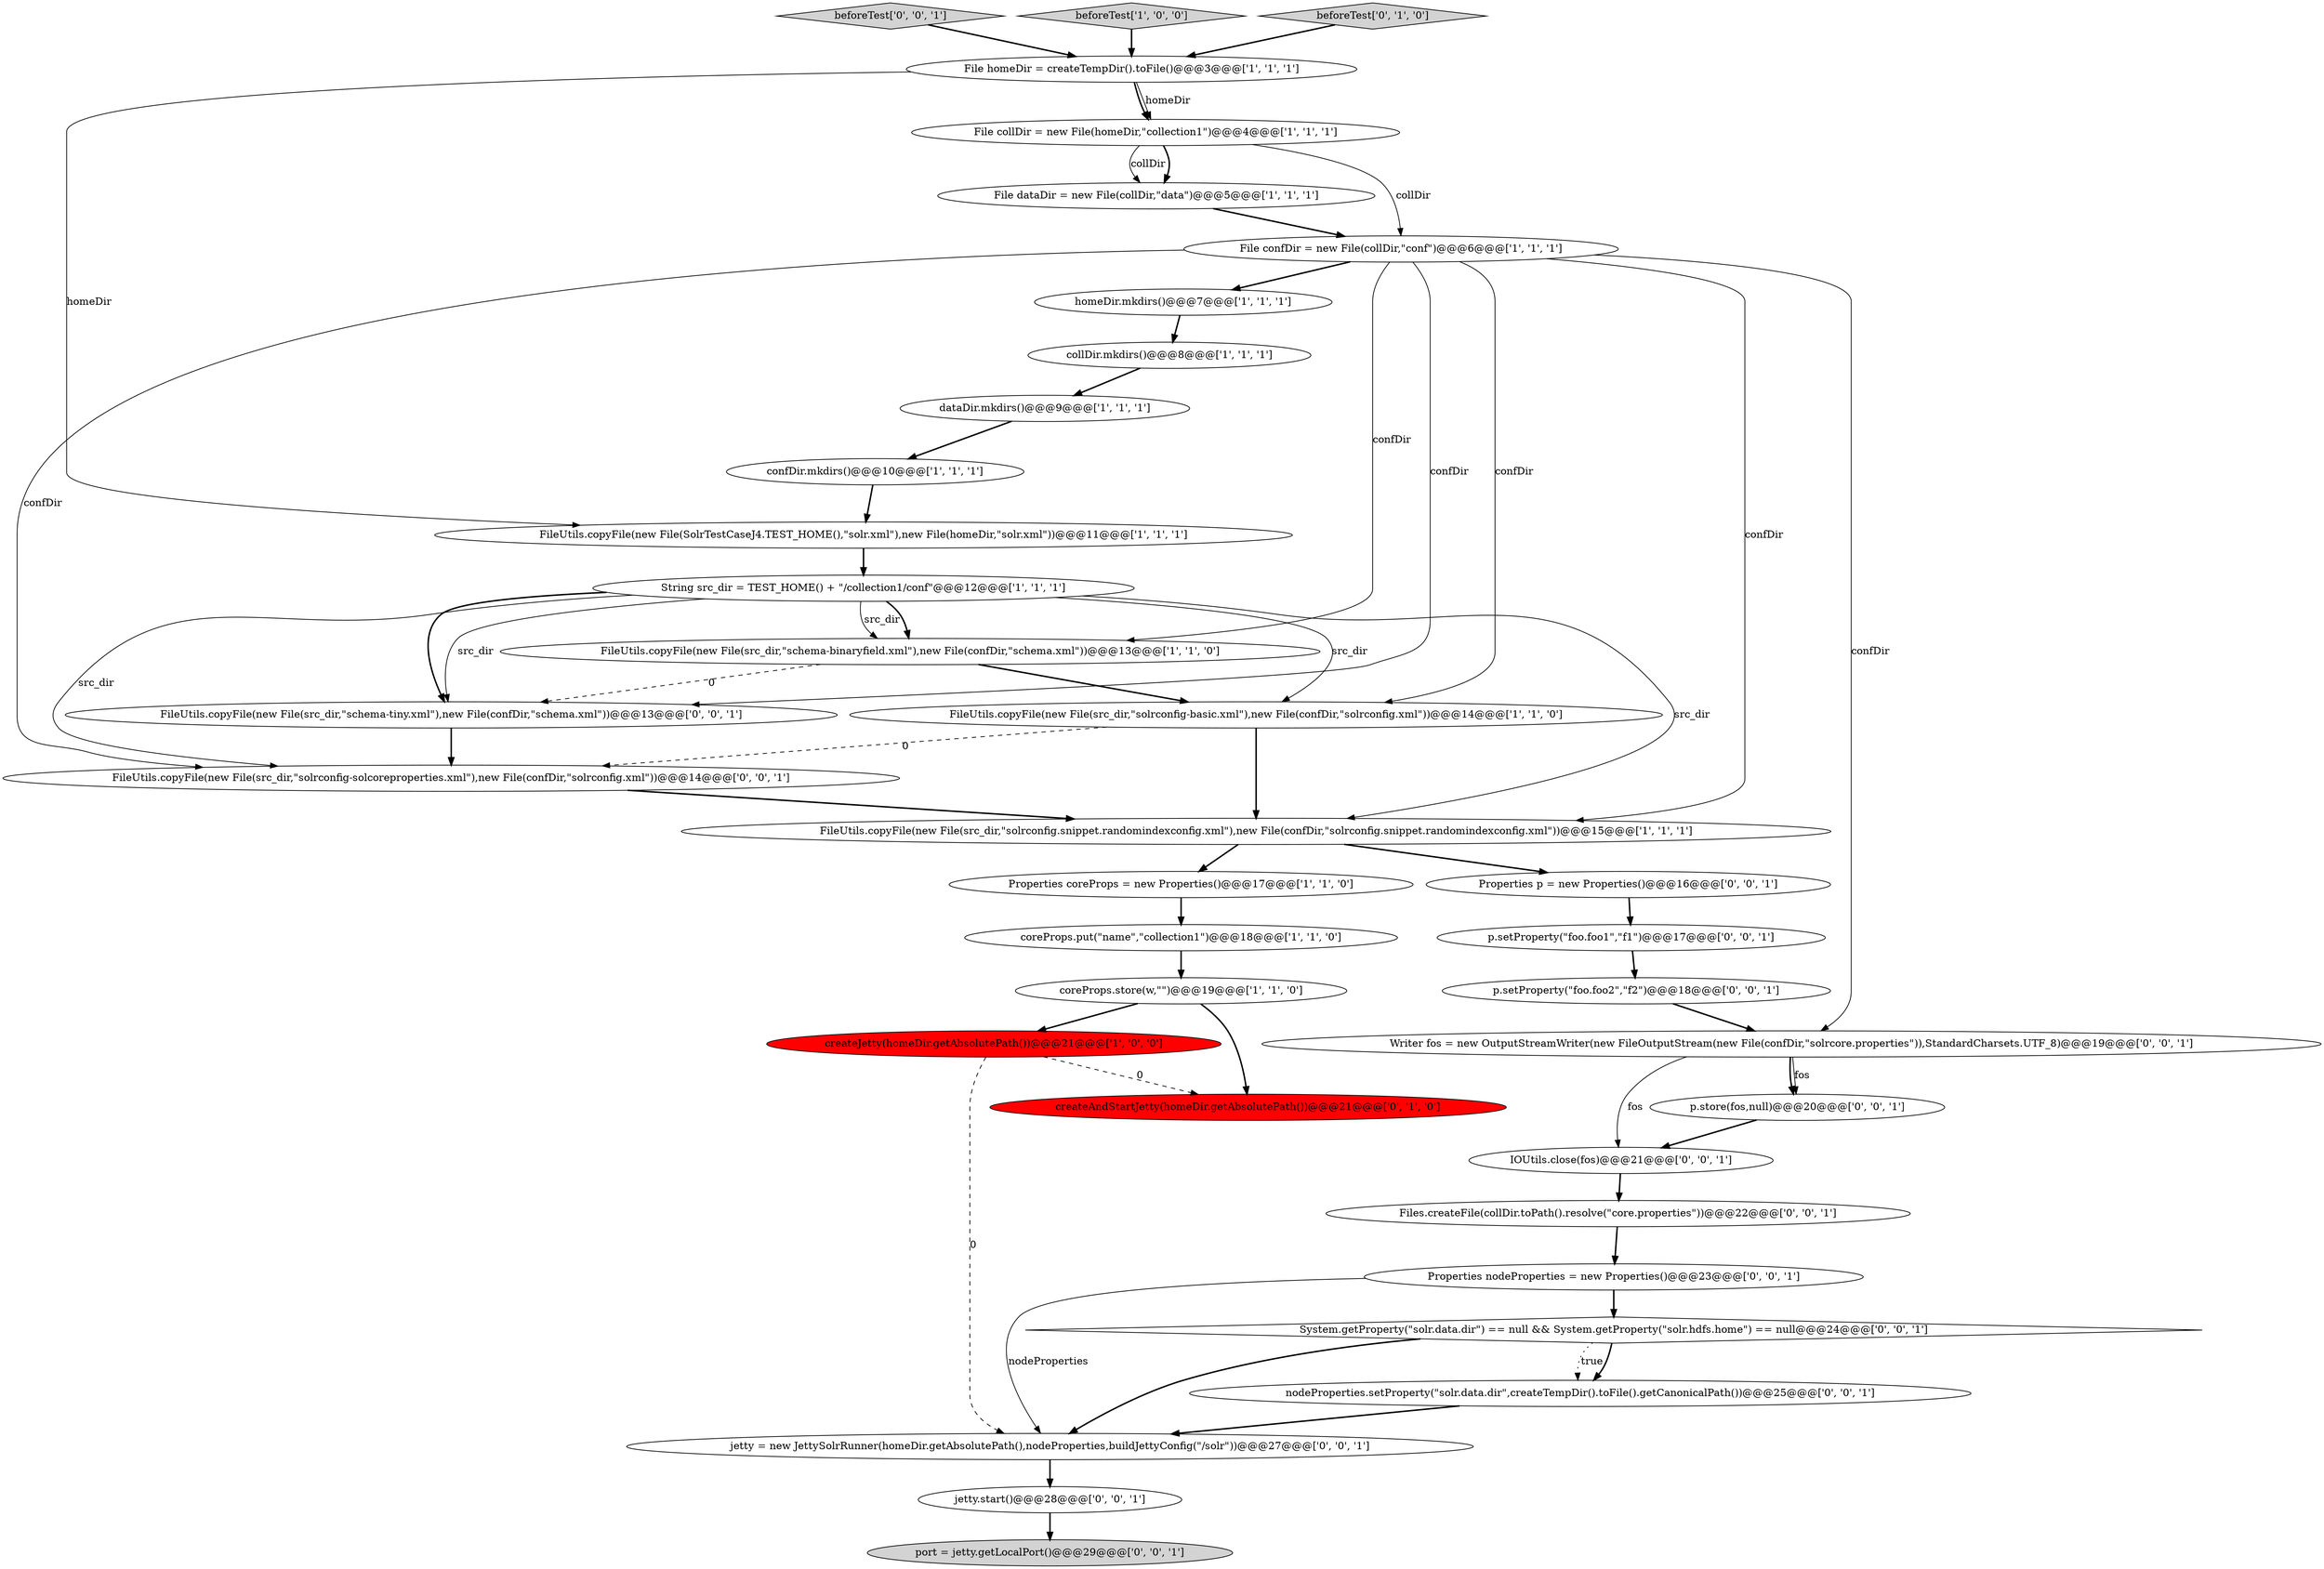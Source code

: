 digraph {
14 [style = filled, label = "File confDir = new File(collDir,\"conf\")@@@6@@@['1', '1', '1']", fillcolor = white, shape = ellipse image = "AAA0AAABBB1BBB"];
20 [style = filled, label = "beforeTest['0', '0', '1']", fillcolor = lightgray, shape = diamond image = "AAA0AAABBB3BBB"];
16 [style = filled, label = "String src_dir = TEST_HOME() + \"/collection1/conf\"@@@12@@@['1', '1', '1']", fillcolor = white, shape = ellipse image = "AAA0AAABBB1BBB"];
3 [style = filled, label = "dataDir.mkdirs()@@@9@@@['1', '1', '1']", fillcolor = white, shape = ellipse image = "AAA0AAABBB1BBB"];
33 [style = filled, label = "nodeProperties.setProperty(\"solr.data.dir\",createTempDir().toFile().getCanonicalPath())@@@25@@@['0', '0', '1']", fillcolor = white, shape = ellipse image = "AAA0AAABBB3BBB"];
11 [style = filled, label = "FileUtils.copyFile(new File(src_dir,\"solrconfig.snippet.randomindexconfig.xml\"),new File(confDir,\"solrconfig.snippet.randomindexconfig.xml\"))@@@15@@@['1', '1', '1']", fillcolor = white, shape = ellipse image = "AAA0AAABBB1BBB"];
22 [style = filled, label = "p.setProperty(\"foo.foo1\",\"f1\")@@@17@@@['0', '0', '1']", fillcolor = white, shape = ellipse image = "AAA0AAABBB3BBB"];
10 [style = filled, label = "FileUtils.copyFile(new File(SolrTestCaseJ4.TEST_HOME(),\"solr.xml\"),new File(homeDir,\"solr.xml\"))@@@11@@@['1', '1', '1']", fillcolor = white, shape = ellipse image = "AAA0AAABBB1BBB"];
29 [style = filled, label = "Properties nodeProperties = new Properties()@@@23@@@['0', '0', '1']", fillcolor = white, shape = ellipse image = "AAA0AAABBB3BBB"];
21 [style = filled, label = "port = jetty.getLocalPort()@@@29@@@['0', '0', '1']", fillcolor = lightgray, shape = ellipse image = "AAA0AAABBB3BBB"];
24 [style = filled, label = "Writer fos = new OutputStreamWriter(new FileOutputStream(new File(confDir,\"solrcore.properties\")),StandardCharsets.UTF_8)@@@19@@@['0', '0', '1']", fillcolor = white, shape = ellipse image = "AAA0AAABBB3BBB"];
4 [style = filled, label = "File collDir = new File(homeDir,\"collection1\")@@@4@@@['1', '1', '1']", fillcolor = white, shape = ellipse image = "AAA0AAABBB1BBB"];
6 [style = filled, label = "FileUtils.copyFile(new File(src_dir,\"solrconfig-basic.xml\"),new File(confDir,\"solrconfig.xml\"))@@@14@@@['1', '1', '0']", fillcolor = white, shape = ellipse image = "AAA0AAABBB1BBB"];
26 [style = filled, label = "IOUtils.close(fos)@@@21@@@['0', '0', '1']", fillcolor = white, shape = ellipse image = "AAA0AAABBB3BBB"];
0 [style = filled, label = "coreProps.put(\"name\",\"collection1\")@@@18@@@['1', '1', '0']", fillcolor = white, shape = ellipse image = "AAA0AAABBB1BBB"];
8 [style = filled, label = "beforeTest['1', '0', '0']", fillcolor = lightgray, shape = diamond image = "AAA0AAABBB1BBB"];
19 [style = filled, label = "beforeTest['0', '1', '0']", fillcolor = lightgray, shape = diamond image = "AAA0AAABBB2BBB"];
18 [style = filled, label = "createAndStartJetty(homeDir.getAbsolutePath())@@@21@@@['0', '1', '0']", fillcolor = red, shape = ellipse image = "AAA1AAABBB2BBB"];
17 [style = filled, label = "coreProps.store(w,\"\")@@@19@@@['1', '1', '0']", fillcolor = white, shape = ellipse image = "AAA0AAABBB1BBB"];
2 [style = filled, label = "Properties coreProps = new Properties()@@@17@@@['1', '1', '0']", fillcolor = white, shape = ellipse image = "AAA0AAABBB1BBB"];
28 [style = filled, label = "System.getProperty(\"solr.data.dir\") == null && System.getProperty(\"solr.hdfs.home\") == null@@@24@@@['0', '0', '1']", fillcolor = white, shape = diamond image = "AAA0AAABBB3BBB"];
12 [style = filled, label = "FileUtils.copyFile(new File(src_dir,\"schema-binaryfield.xml\"),new File(confDir,\"schema.xml\"))@@@13@@@['1', '1', '0']", fillcolor = white, shape = ellipse image = "AAA0AAABBB1BBB"];
27 [style = filled, label = "Files.createFile(collDir.toPath().resolve(\"core.properties\"))@@@22@@@['0', '0', '1']", fillcolor = white, shape = ellipse image = "AAA0AAABBB3BBB"];
13 [style = filled, label = "collDir.mkdirs()@@@8@@@['1', '1', '1']", fillcolor = white, shape = ellipse image = "AAA0AAABBB1BBB"];
34 [style = filled, label = "jetty.start()@@@28@@@['0', '0', '1']", fillcolor = white, shape = ellipse image = "AAA0AAABBB3BBB"];
23 [style = filled, label = "FileUtils.copyFile(new File(src_dir,\"solrconfig-solcoreproperties.xml\"),new File(confDir,\"solrconfig.xml\"))@@@14@@@['0', '0', '1']", fillcolor = white, shape = ellipse image = "AAA0AAABBB3BBB"];
5 [style = filled, label = "homeDir.mkdirs()@@@7@@@['1', '1', '1']", fillcolor = white, shape = ellipse image = "AAA0AAABBB1BBB"];
35 [style = filled, label = "FileUtils.copyFile(new File(src_dir,\"schema-tiny.xml\"),new File(confDir,\"schema.xml\"))@@@13@@@['0', '0', '1']", fillcolor = white, shape = ellipse image = "AAA0AAABBB3BBB"];
7 [style = filled, label = "File homeDir = createTempDir().toFile()@@@3@@@['1', '1', '1']", fillcolor = white, shape = ellipse image = "AAA0AAABBB1BBB"];
25 [style = filled, label = "p.store(fos,null)@@@20@@@['0', '0', '1']", fillcolor = white, shape = ellipse image = "AAA0AAABBB3BBB"];
31 [style = filled, label = "jetty = new JettySolrRunner(homeDir.getAbsolutePath(),nodeProperties,buildJettyConfig(\"/solr\"))@@@27@@@['0', '0', '1']", fillcolor = white, shape = ellipse image = "AAA0AAABBB3BBB"];
9 [style = filled, label = "File dataDir = new File(collDir,\"data\")@@@5@@@['1', '1', '1']", fillcolor = white, shape = ellipse image = "AAA0AAABBB1BBB"];
1 [style = filled, label = "createJetty(homeDir.getAbsolutePath())@@@21@@@['1', '0', '0']", fillcolor = red, shape = ellipse image = "AAA1AAABBB1BBB"];
30 [style = filled, label = "Properties p = new Properties()@@@16@@@['0', '0', '1']", fillcolor = white, shape = ellipse image = "AAA0AAABBB3BBB"];
15 [style = filled, label = "confDir.mkdirs()@@@10@@@['1', '1', '1']", fillcolor = white, shape = ellipse image = "AAA0AAABBB1BBB"];
32 [style = filled, label = "p.setProperty(\"foo.foo2\",\"f2\")@@@18@@@['0', '0', '1']", fillcolor = white, shape = ellipse image = "AAA0AAABBB3BBB"];
4->9 [style = bold, label=""];
15->10 [style = bold, label=""];
30->22 [style = bold, label=""];
14->24 [style = solid, label="confDir"];
17->1 [style = bold, label=""];
4->14 [style = solid, label="collDir"];
12->35 [style = dashed, label="0"];
7->10 [style = solid, label="homeDir"];
16->11 [style = solid, label="src_dir"];
0->17 [style = bold, label=""];
28->33 [style = dotted, label="true"];
1->31 [style = dashed, label="0"];
28->31 [style = bold, label=""];
7->4 [style = solid, label="homeDir"];
14->35 [style = solid, label="confDir"];
14->12 [style = solid, label="confDir"];
22->32 [style = bold, label=""];
3->15 [style = bold, label=""];
1->18 [style = dashed, label="0"];
7->4 [style = bold, label=""];
12->6 [style = bold, label=""];
34->21 [style = bold, label=""];
11->2 [style = bold, label=""];
8->7 [style = bold, label=""];
14->23 [style = solid, label="confDir"];
31->34 [style = bold, label=""];
24->25 [style = solid, label="fos"];
29->28 [style = bold, label=""];
16->12 [style = solid, label="src_dir"];
35->23 [style = bold, label=""];
26->27 [style = bold, label=""];
2->0 [style = bold, label=""];
28->33 [style = bold, label=""];
13->3 [style = bold, label=""];
14->11 [style = solid, label="confDir"];
10->16 [style = bold, label=""];
24->25 [style = bold, label=""];
5->13 [style = bold, label=""];
6->11 [style = bold, label=""];
6->23 [style = dashed, label="0"];
25->26 [style = bold, label=""];
9->14 [style = bold, label=""];
24->26 [style = solid, label="fos"];
33->31 [style = bold, label=""];
4->9 [style = solid, label="collDir"];
16->35 [style = bold, label=""];
23->11 [style = bold, label=""];
27->29 [style = bold, label=""];
16->23 [style = solid, label="src_dir"];
16->35 [style = solid, label="src_dir"];
20->7 [style = bold, label=""];
32->24 [style = bold, label=""];
14->6 [style = solid, label="confDir"];
16->12 [style = bold, label=""];
19->7 [style = bold, label=""];
11->30 [style = bold, label=""];
17->18 [style = bold, label=""];
29->31 [style = solid, label="nodeProperties"];
16->6 [style = solid, label="src_dir"];
14->5 [style = bold, label=""];
}
